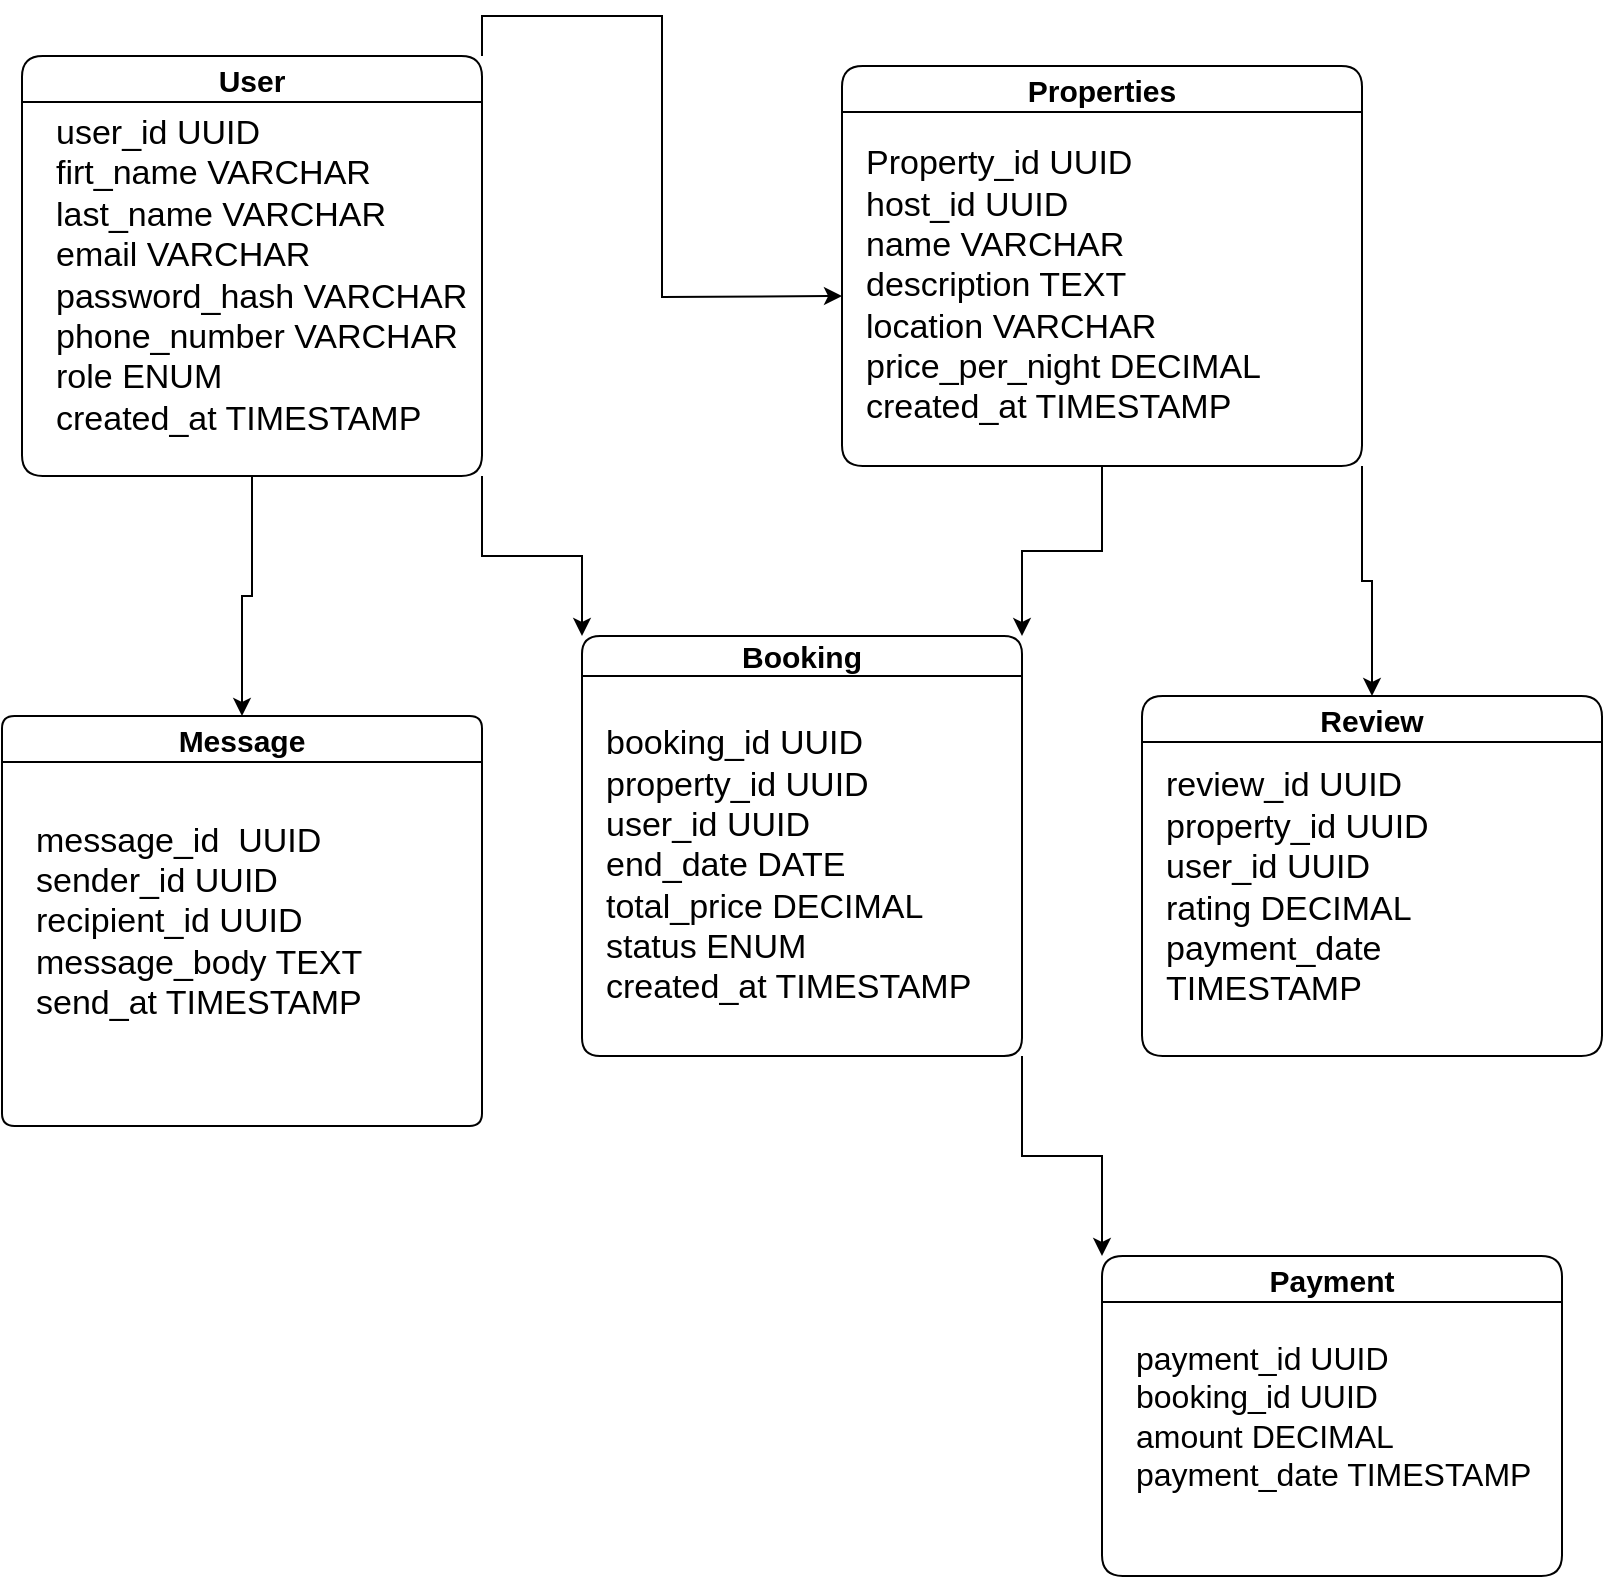 <mxfile version="26.1.1">
  <diagram name="Page-1" id="Ak4nC8SQXtded2Y2x4J-">
    <mxGraphModel dx="1500" dy="807" grid="1" gridSize="10" guides="1" tooltips="1" connect="1" arrows="1" fold="1" page="1" pageScale="1" pageWidth="850" pageHeight="1100" background="#FFFFFF" math="0" shadow="0">
      <root>
        <mxCell id="0" />
        <mxCell id="1" parent="0" />
        <mxCell id="H4TN52KVMqeMWF24uuQp-17" style="edgeStyle=orthogonalEdgeStyle;rounded=0;orthogonalLoop=1;jettySize=auto;html=1;exitX=1;exitY=1;exitDx=0;exitDy=0;entryX=0;entryY=0;entryDx=0;entryDy=0;" edge="1" parent="1" source="H4TN52KVMqeMWF24uuQp-3" target="H4TN52KVMqeMWF24uuQp-8">
          <mxGeometry relative="1" as="geometry" />
        </mxCell>
        <mxCell id="H4TN52KVMqeMWF24uuQp-20" style="edgeStyle=orthogonalEdgeStyle;rounded=0;orthogonalLoop=1;jettySize=auto;html=1;exitX=1;exitY=0;exitDx=0;exitDy=0;" edge="1" parent="1" source="H4TN52KVMqeMWF24uuQp-3">
          <mxGeometry relative="1" as="geometry">
            <mxPoint x="460.0" y="150" as="targetPoint" />
          </mxGeometry>
        </mxCell>
        <mxCell id="H4TN52KVMqeMWF24uuQp-3" value="&lt;font style=&quot;font-size: 15px;&quot;&gt;User&lt;/font&gt;" style="swimlane;whiteSpace=wrap;html=1;rounded=1;strokeColor=default;" vertex="1" parent="1">
          <mxGeometry x="50" y="30" width="230" height="210" as="geometry" />
        </mxCell>
        <mxCell id="H4TN52KVMqeMWF24uuQp-10" value="&lt;font style=&quot;font-size: 17px;&quot;&gt;user_id UUID&lt;/font&gt;&lt;div&gt;&lt;font style=&quot;font-size: 17px;&quot;&gt;firt_name VARCHAR&lt;/font&gt;&lt;/div&gt;&lt;div&gt;&lt;font style=&quot;font-size: 17px;&quot;&gt;last_name VARCHAR&lt;/font&gt;&lt;/div&gt;&lt;div&gt;&lt;font style=&quot;font-size: 17px;&quot;&gt;email VARCHAR&lt;/font&gt;&lt;/div&gt;&lt;div&gt;&lt;font style=&quot;font-size: 17px;&quot;&gt;password_hash VARCHAR&lt;/font&gt;&lt;/div&gt;&lt;div&gt;&lt;font style=&quot;font-size: 17px;&quot;&gt;phone_number VARCHAR&lt;/font&gt;&lt;/div&gt;&lt;div&gt;&lt;font style=&quot;font-size: 17px;&quot;&gt;role ENUM&lt;/font&gt;&lt;/div&gt;&lt;div&gt;&lt;font style=&quot;font-size: 17px;&quot;&gt;created_at TIMESTAMP&lt;/font&gt;&lt;/div&gt;" style="text;html=1;align=left;verticalAlign=middle;resizable=0;points=[];autosize=1;strokeColor=none;fillColor=none;" vertex="1" parent="H4TN52KVMqeMWF24uuQp-3">
          <mxGeometry x="15" y="20" width="230" height="180" as="geometry" />
        </mxCell>
        <mxCell id="H4TN52KVMqeMWF24uuQp-4" value="&lt;font style=&quot;font-size: 15px;&quot;&gt;Message&lt;/font&gt;" style="swimlane;whiteSpace=wrap;html=1;rounded=1;strokeColor=default;arcSize=9;" vertex="1" parent="1">
          <mxGeometry x="40" y="360" width="240" height="205" as="geometry" />
        </mxCell>
        <mxCell id="H4TN52KVMqeMWF24uuQp-11" value="&lt;font style=&quot;font-size: 17px;&quot;&gt;message_id&amp;nbsp; UUID&lt;/font&gt;&lt;div&gt;&lt;font style=&quot;font-size: 17px;&quot;&gt;sender_id UUID&lt;/font&gt;&lt;/div&gt;&lt;div&gt;&lt;font style=&quot;font-size: 17px;&quot;&gt;recipient_id UUID&lt;/font&gt;&lt;/div&gt;&lt;div&gt;&lt;font style=&quot;font-size: 17px;&quot;&gt;message_body TEXT&lt;/font&gt;&lt;/div&gt;&lt;div&gt;&lt;font style=&quot;font-size: 17px;&quot;&gt;send_at TIMESTAMP&lt;/font&gt;&lt;/div&gt;" style="text;html=1;align=left;verticalAlign=middle;whiteSpace=wrap;rounded=0;" vertex="1" parent="H4TN52KVMqeMWF24uuQp-4">
          <mxGeometry x="15" y="47.5" width="260" height="110" as="geometry" />
        </mxCell>
        <mxCell id="H4TN52KVMqeMWF24uuQp-5" value="&lt;font style=&quot;font-size: 15px;&quot;&gt;Payment&lt;/font&gt;" style="swimlane;whiteSpace=wrap;html=1;rounded=1;strokeColor=default;" vertex="1" parent="1">
          <mxGeometry x="590" y="630" width="230" height="160" as="geometry" />
        </mxCell>
        <mxCell id="H4TN52KVMqeMWF24uuQp-14" value="&lt;font style=&quot;font-size: 16px;&quot;&gt;payment_id UUID&lt;/font&gt;&lt;div&gt;&lt;font style=&quot;font-size: 16px;&quot;&gt;booking_id UUID&lt;/font&gt;&lt;/div&gt;&lt;div&gt;&lt;font style=&quot;font-size: 16px;&quot;&gt;amount DECIMAL&lt;/font&gt;&lt;/div&gt;&lt;div&gt;&lt;font style=&quot;font-size: 16px;&quot;&gt;payment_date TIMESTAMP&lt;/font&gt;&lt;/div&gt;" style="text;html=1;align=left;verticalAlign=middle;whiteSpace=wrap;rounded=0;" vertex="1" parent="H4TN52KVMqeMWF24uuQp-5">
          <mxGeometry x="15" y="23.75" width="200" height="112.5" as="geometry" />
        </mxCell>
        <mxCell id="H4TN52KVMqeMWF24uuQp-21" style="edgeStyle=orthogonalEdgeStyle;rounded=0;orthogonalLoop=1;jettySize=auto;html=1;exitX=0.5;exitY=1;exitDx=0;exitDy=0;entryX=1;entryY=0;entryDx=0;entryDy=0;" edge="1" parent="1" source="H4TN52KVMqeMWF24uuQp-6" target="H4TN52KVMqeMWF24uuQp-8">
          <mxGeometry relative="1" as="geometry" />
        </mxCell>
        <mxCell id="H4TN52KVMqeMWF24uuQp-23" style="edgeStyle=orthogonalEdgeStyle;rounded=0;orthogonalLoop=1;jettySize=auto;html=1;exitX=1;exitY=1;exitDx=0;exitDy=0;entryX=0.5;entryY=0;entryDx=0;entryDy=0;" edge="1" parent="1" source="H4TN52KVMqeMWF24uuQp-6" target="H4TN52KVMqeMWF24uuQp-7">
          <mxGeometry relative="1" as="geometry" />
        </mxCell>
        <mxCell id="H4TN52KVMqeMWF24uuQp-6" value="&lt;font style=&quot;font-size: 15px;&quot;&gt;Properties&lt;/font&gt;" style="swimlane;whiteSpace=wrap;html=1;rounded=1;strokeColor=default;" vertex="1" parent="1">
          <mxGeometry x="460" y="35" width="260" height="200" as="geometry" />
        </mxCell>
        <mxCell id="H4TN52KVMqeMWF24uuQp-12" value="&lt;font style=&quot;font-size: 17px;&quot;&gt;Property_id UUID&lt;/font&gt;&lt;div&gt;&lt;font style=&quot;font-size: 17px;&quot;&gt;host_id UUID&lt;/font&gt;&lt;/div&gt;&lt;div&gt;&lt;font style=&quot;font-size: 17px;&quot;&gt;name VARCHAR&lt;/font&gt;&lt;/div&gt;&lt;div&gt;&lt;font style=&quot;font-size: 17px;&quot;&gt;description TEXT&lt;/font&gt;&lt;/div&gt;&lt;div&gt;&lt;font style=&quot;font-size: 17px;&quot;&gt;location VARCHAR&lt;/font&gt;&lt;/div&gt;&lt;div&gt;&lt;font style=&quot;font-size: 17px;&quot;&gt;price_per_night DECIMAL&lt;/font&gt;&lt;/div&gt;&lt;div&gt;&lt;font style=&quot;font-size: 17px;&quot;&gt;created_at TIMESTAMP&lt;/font&gt;&lt;/div&gt;" style="text;html=1;align=left;verticalAlign=middle;whiteSpace=wrap;rounded=0;" vertex="1" parent="H4TN52KVMqeMWF24uuQp-6">
          <mxGeometry x="10" y="50" width="250" height="120" as="geometry" />
        </mxCell>
        <mxCell id="H4TN52KVMqeMWF24uuQp-7" value="&lt;font style=&quot;font-size: 15px;&quot;&gt;Review&lt;/font&gt;" style="swimlane;whiteSpace=wrap;html=1;rounded=1;strokeColor=default;startSize=23;" vertex="1" parent="1">
          <mxGeometry x="610" y="350" width="230" height="180" as="geometry" />
        </mxCell>
        <mxCell id="H4TN52KVMqeMWF24uuQp-13" value="&lt;font style=&quot;font-size: 17px;&quot;&gt;review_id UUID&lt;/font&gt;&lt;div&gt;&lt;font style=&quot;font-size: 17px;&quot;&gt;property_id UUID&lt;/font&gt;&lt;/div&gt;&lt;div&gt;&lt;font style=&quot;font-size: 17px;&quot;&gt;user_id UUID&lt;/font&gt;&lt;/div&gt;&lt;div&gt;&lt;font style=&quot;font-size: 17px;&quot;&gt;rating DECIMAL&lt;/font&gt;&lt;/div&gt;&lt;div&gt;&lt;font style=&quot;font-size: 17px;&quot;&gt;payment_date TIMESTAMP&lt;/font&gt;&lt;/div&gt;" style="text;html=1;align=left;verticalAlign=middle;whiteSpace=wrap;rounded=0;" vertex="1" parent="H4TN52KVMqeMWF24uuQp-7">
          <mxGeometry x="10" y="42.5" width="180" height="107.5" as="geometry" />
        </mxCell>
        <mxCell id="H4TN52KVMqeMWF24uuQp-26" style="edgeStyle=orthogonalEdgeStyle;rounded=0;orthogonalLoop=1;jettySize=auto;html=1;exitX=1;exitY=1;exitDx=0;exitDy=0;entryX=0;entryY=0;entryDx=0;entryDy=0;" edge="1" parent="1" source="H4TN52KVMqeMWF24uuQp-8" target="H4TN52KVMqeMWF24uuQp-5">
          <mxGeometry relative="1" as="geometry" />
        </mxCell>
        <mxCell id="H4TN52KVMqeMWF24uuQp-8" value="&lt;font style=&quot;font-size: 15px;&quot;&gt;Booking&lt;/font&gt;" style="swimlane;whiteSpace=wrap;html=1;rounded=1;strokeColor=default;startSize=20;" vertex="1" parent="1">
          <mxGeometry x="330" y="320" width="220" height="210" as="geometry" />
        </mxCell>
        <mxCell id="H4TN52KVMqeMWF24uuQp-9" value="&lt;font style=&quot;font-size: 17px;&quot;&gt;booking_id UUID&lt;/font&gt;&lt;div&gt;&lt;font style=&quot;font-size: 17px;&quot;&gt;property_id UUID&lt;/font&gt;&lt;/div&gt;&lt;div&gt;&lt;font style=&quot;font-size: 17px;&quot;&gt;user_id UUID&lt;/font&gt;&lt;/div&gt;&lt;div&gt;&lt;font style=&quot;font-size: 17px;&quot;&gt;end_date DATE&lt;/font&gt;&lt;/div&gt;&lt;div&gt;&lt;font style=&quot;font-size: 17px;&quot;&gt;total_price DECIMAL&lt;/font&gt;&lt;/div&gt;&lt;div&gt;&lt;font style=&quot;font-size: 17px;&quot;&gt;status ENUM&lt;/font&gt;&lt;/div&gt;&lt;div&gt;&lt;font style=&quot;font-size: 17px;&quot;&gt;created_at TIMESTAMP&lt;/font&gt;&lt;/div&gt;" style="text;html=1;align=left;verticalAlign=middle;whiteSpace=wrap;rounded=0;" vertex="1" parent="H4TN52KVMqeMWF24uuQp-8">
          <mxGeometry x="10" y="72.5" width="220" height="85" as="geometry" />
        </mxCell>
        <mxCell id="H4TN52KVMqeMWF24uuQp-25" style="edgeStyle=orthogonalEdgeStyle;rounded=0;orthogonalLoop=1;jettySize=auto;html=1;entryX=0.5;entryY=0;entryDx=0;entryDy=0;exitX=0.5;exitY=1;exitDx=0;exitDy=0;" edge="1" parent="1" source="H4TN52KVMqeMWF24uuQp-3" target="H4TN52KVMqeMWF24uuQp-4">
          <mxGeometry relative="1" as="geometry">
            <mxPoint x="180" y="260" as="sourcePoint" />
          </mxGeometry>
        </mxCell>
      </root>
    </mxGraphModel>
  </diagram>
</mxfile>
